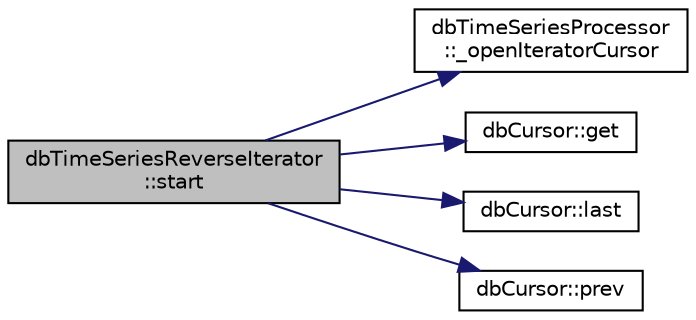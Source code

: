 digraph "dbTimeSeriesReverseIterator::start"
{
 // INTERACTIVE_SVG=YES
 // LATEX_PDF_SIZE
  edge [fontname="Helvetica",fontsize="10",labelfontname="Helvetica",labelfontsize="10"];
  node [fontname="Helvetica",fontsize="10",shape=record];
  rankdir="LR";
  Node1 [label="dbTimeSeriesReverseIterator\l::start",height=0.2,width=0.4,color="black", fillcolor="grey75", style="filled", fontcolor="black",tooltip=" "];
  Node1 -> Node2 [color="midnightblue",fontsize="10",style="solid"];
  Node2 [label="dbTimeSeriesProcessor\l::_openIteratorCursor",height=0.2,width=0.4,color="black", fillcolor="white", style="filled",URL="$classdbTimeSeriesProcessor.html#ab681a2bb7bea4b4161aaa8e28b662e49",tooltip=" "];
  Node1 -> Node3 [color="midnightblue",fontsize="10",style="solid"];
  Node3 [label="dbCursor::get",height=0.2,width=0.4,color="black", fillcolor="white", style="filled",URL="$classdbCursor.html#a09c68b6e705dce82b73c7fc6138059cd",tooltip=" "];
  Node1 -> Node4 [color="midnightblue",fontsize="10",style="solid"];
  Node4 [label="dbCursor::last",height=0.2,width=0.4,color="black", fillcolor="white", style="filled",URL="$classdbCursor.html#a4b2fc3e99be489fd669a18278a204013",tooltip=" "];
  Node1 -> Node5 [color="midnightblue",fontsize="10",style="solid"];
  Node5 [label="dbCursor::prev",height=0.2,width=0.4,color="black", fillcolor="white", style="filled",URL="$classdbCursor.html#ac05753744aa04751def26c2b2682166c",tooltip=" "];
}

